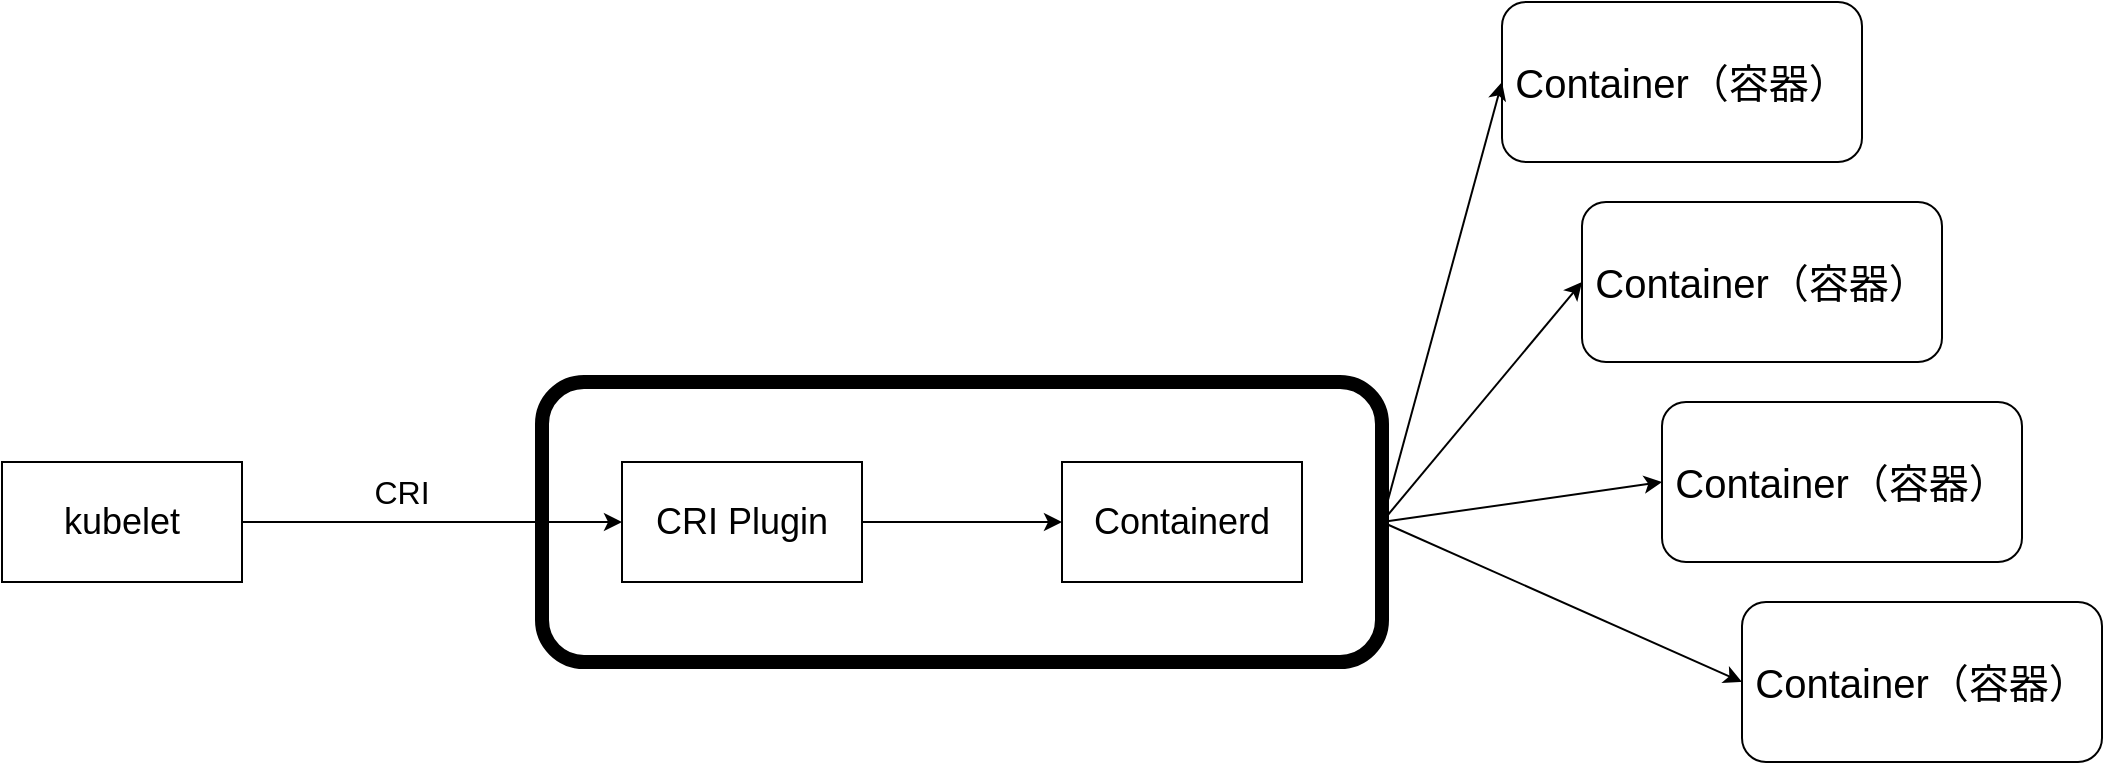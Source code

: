<mxfile version="21.6.1" type="device">
  <diagram name="第 1 页" id="uZneN7T50xd82e0tSq-9">
    <mxGraphModel dx="1418" dy="820" grid="1" gridSize="10" guides="1" tooltips="1" connect="1" arrows="1" fold="1" page="1" pageScale="1" pageWidth="1169" pageHeight="827" math="0" shadow="0">
      <root>
        <mxCell id="0" />
        <mxCell id="1" parent="0" />
        <mxCell id="UbERnEi01Kmj5T1mZqT8-23" value="" style="group" parent="1" vertex="1" connectable="0">
          <mxGeometry x="90" y="90" width="1050" height="380" as="geometry" />
        </mxCell>
        <mxCell id="UbERnEi01Kmj5T1mZqT8-1" value="kubelet" style="rounded=0;whiteSpace=wrap;html=1;fontSize=18;" parent="UbERnEi01Kmj5T1mZqT8-23" vertex="1">
          <mxGeometry y="230" width="120" height="60" as="geometry" />
        </mxCell>
        <mxCell id="UbERnEi01Kmj5T1mZqT8-2" value="" style="rounded=1;whiteSpace=wrap;html=1;fillColor=none;strokeWidth=7;" parent="UbERnEi01Kmj5T1mZqT8-23" vertex="1">
          <mxGeometry x="270" y="190" width="420" height="140" as="geometry" />
        </mxCell>
        <mxCell id="UbERnEi01Kmj5T1mZqT8-3" value="CRI Plugin" style="rounded=0;whiteSpace=wrap;html=1;fontSize=18;" parent="UbERnEi01Kmj5T1mZqT8-23" vertex="1">
          <mxGeometry x="310" y="230" width="120" height="60" as="geometry" />
        </mxCell>
        <mxCell id="UbERnEi01Kmj5T1mZqT8-4" value="Containerd" style="rounded=0;whiteSpace=wrap;html=1;fontSize=18;" parent="UbERnEi01Kmj5T1mZqT8-23" vertex="1">
          <mxGeometry x="530" y="230" width="120" height="60" as="geometry" />
        </mxCell>
        <mxCell id="UbERnEi01Kmj5T1mZqT8-5" value="&lt;font style=&quot;font-size: 20px;&quot;&gt;Container（容器）&lt;/font&gt;" style="rounded=1;whiteSpace=wrap;html=1;" parent="UbERnEi01Kmj5T1mZqT8-23" vertex="1">
          <mxGeometry x="750" width="180" height="80" as="geometry" />
        </mxCell>
        <mxCell id="UbERnEi01Kmj5T1mZqT8-12" value="&lt;font style=&quot;font-size: 20px;&quot;&gt;Container（容器）&lt;/font&gt;" style="rounded=1;whiteSpace=wrap;html=1;" parent="UbERnEi01Kmj5T1mZqT8-23" vertex="1">
          <mxGeometry x="790" y="100" width="180" height="80" as="geometry" />
        </mxCell>
        <mxCell id="UbERnEi01Kmj5T1mZqT8-13" value="&lt;font style=&quot;font-size: 20px;&quot;&gt;Container（容器）&lt;/font&gt;" style="rounded=1;whiteSpace=wrap;html=1;" parent="UbERnEi01Kmj5T1mZqT8-23" vertex="1">
          <mxGeometry x="830" y="200" width="180" height="80" as="geometry" />
        </mxCell>
        <mxCell id="UbERnEi01Kmj5T1mZqT8-14" value="&lt;font style=&quot;font-size: 20px;&quot;&gt;Container（容器）&lt;/font&gt;" style="rounded=1;whiteSpace=wrap;html=1;" parent="UbERnEi01Kmj5T1mZqT8-23" vertex="1">
          <mxGeometry x="870" y="300" width="180" height="80" as="geometry" />
        </mxCell>
        <mxCell id="UbERnEi01Kmj5T1mZqT8-17" value="" style="edgeStyle=orthogonalEdgeStyle;rounded=0;orthogonalLoop=1;jettySize=auto;html=1;" parent="UbERnEi01Kmj5T1mZqT8-23" source="UbERnEi01Kmj5T1mZqT8-3" target="UbERnEi01Kmj5T1mZqT8-4" edge="1">
          <mxGeometry relative="1" as="geometry" />
        </mxCell>
        <mxCell id="UbERnEi01Kmj5T1mZqT8-16" value="" style="endArrow=classic;html=1;rounded=0;exitX=1;exitY=0.5;exitDx=0;exitDy=0;entryX=0;entryY=0.5;entryDx=0;entryDy=0;" parent="UbERnEi01Kmj5T1mZqT8-23" source="UbERnEi01Kmj5T1mZqT8-1" target="UbERnEi01Kmj5T1mZqT8-3" edge="1">
          <mxGeometry width="50" height="50" relative="1" as="geometry">
            <mxPoint x="170" y="280" as="sourcePoint" />
            <mxPoint x="220" y="230" as="targetPoint" />
          </mxGeometry>
        </mxCell>
        <mxCell id="UbERnEi01Kmj5T1mZqT8-18" value="&lt;font style=&quot;font-size: 16px;&quot;&gt;CRI&lt;/font&gt;" style="text;html=1;strokeColor=none;fillColor=none;align=center;verticalAlign=middle;whiteSpace=wrap;rounded=0;" parent="UbERnEi01Kmj5T1mZqT8-23" vertex="1">
          <mxGeometry x="170" y="230" width="60" height="30" as="geometry" />
        </mxCell>
        <mxCell id="UbERnEi01Kmj5T1mZqT8-19" value="" style="endArrow=classic;html=1;rounded=0;entryX=0;entryY=0.5;entryDx=0;entryDy=0;exitX=1;exitY=0.5;exitDx=0;exitDy=0;" parent="UbERnEi01Kmj5T1mZqT8-23" source="UbERnEi01Kmj5T1mZqT8-2" target="UbERnEi01Kmj5T1mZqT8-5" edge="1">
          <mxGeometry width="50" height="50" relative="1" as="geometry">
            <mxPoint x="680" y="100" as="sourcePoint" />
            <mxPoint x="730" y="50" as="targetPoint" />
          </mxGeometry>
        </mxCell>
        <mxCell id="UbERnEi01Kmj5T1mZqT8-20" value="" style="endArrow=classic;html=1;rounded=0;entryX=0;entryY=0.5;entryDx=0;entryDy=0;exitX=1;exitY=0.5;exitDx=0;exitDy=0;" parent="UbERnEi01Kmj5T1mZqT8-23" source="UbERnEi01Kmj5T1mZqT8-2" target="UbERnEi01Kmj5T1mZqT8-12" edge="1">
          <mxGeometry width="50" height="50" relative="1" as="geometry">
            <mxPoint x="730" y="300" as="sourcePoint" />
            <mxPoint x="780" y="250" as="targetPoint" />
          </mxGeometry>
        </mxCell>
        <mxCell id="UbERnEi01Kmj5T1mZqT8-21" value="" style="endArrow=classic;html=1;rounded=0;entryX=0;entryY=0.5;entryDx=0;entryDy=0;exitX=1;exitY=0.5;exitDx=0;exitDy=0;" parent="UbERnEi01Kmj5T1mZqT8-23" source="UbERnEi01Kmj5T1mZqT8-2" target="UbERnEi01Kmj5T1mZqT8-13" edge="1">
          <mxGeometry width="50" height="50" relative="1" as="geometry">
            <mxPoint x="720" y="320" as="sourcePoint" />
            <mxPoint x="770" y="270" as="targetPoint" />
          </mxGeometry>
        </mxCell>
        <mxCell id="UbERnEi01Kmj5T1mZqT8-22" value="" style="endArrow=classic;html=1;rounded=0;entryX=0;entryY=0.5;entryDx=0;entryDy=0;exitX=1;exitY=0.5;exitDx=0;exitDy=0;" parent="UbERnEi01Kmj5T1mZqT8-23" source="UbERnEi01Kmj5T1mZqT8-2" target="UbERnEi01Kmj5T1mZqT8-14" edge="1">
          <mxGeometry width="50" height="50" relative="1" as="geometry">
            <mxPoint x="770" y="400" as="sourcePoint" />
            <mxPoint x="820" y="350" as="targetPoint" />
          </mxGeometry>
        </mxCell>
      </root>
    </mxGraphModel>
  </diagram>
</mxfile>
